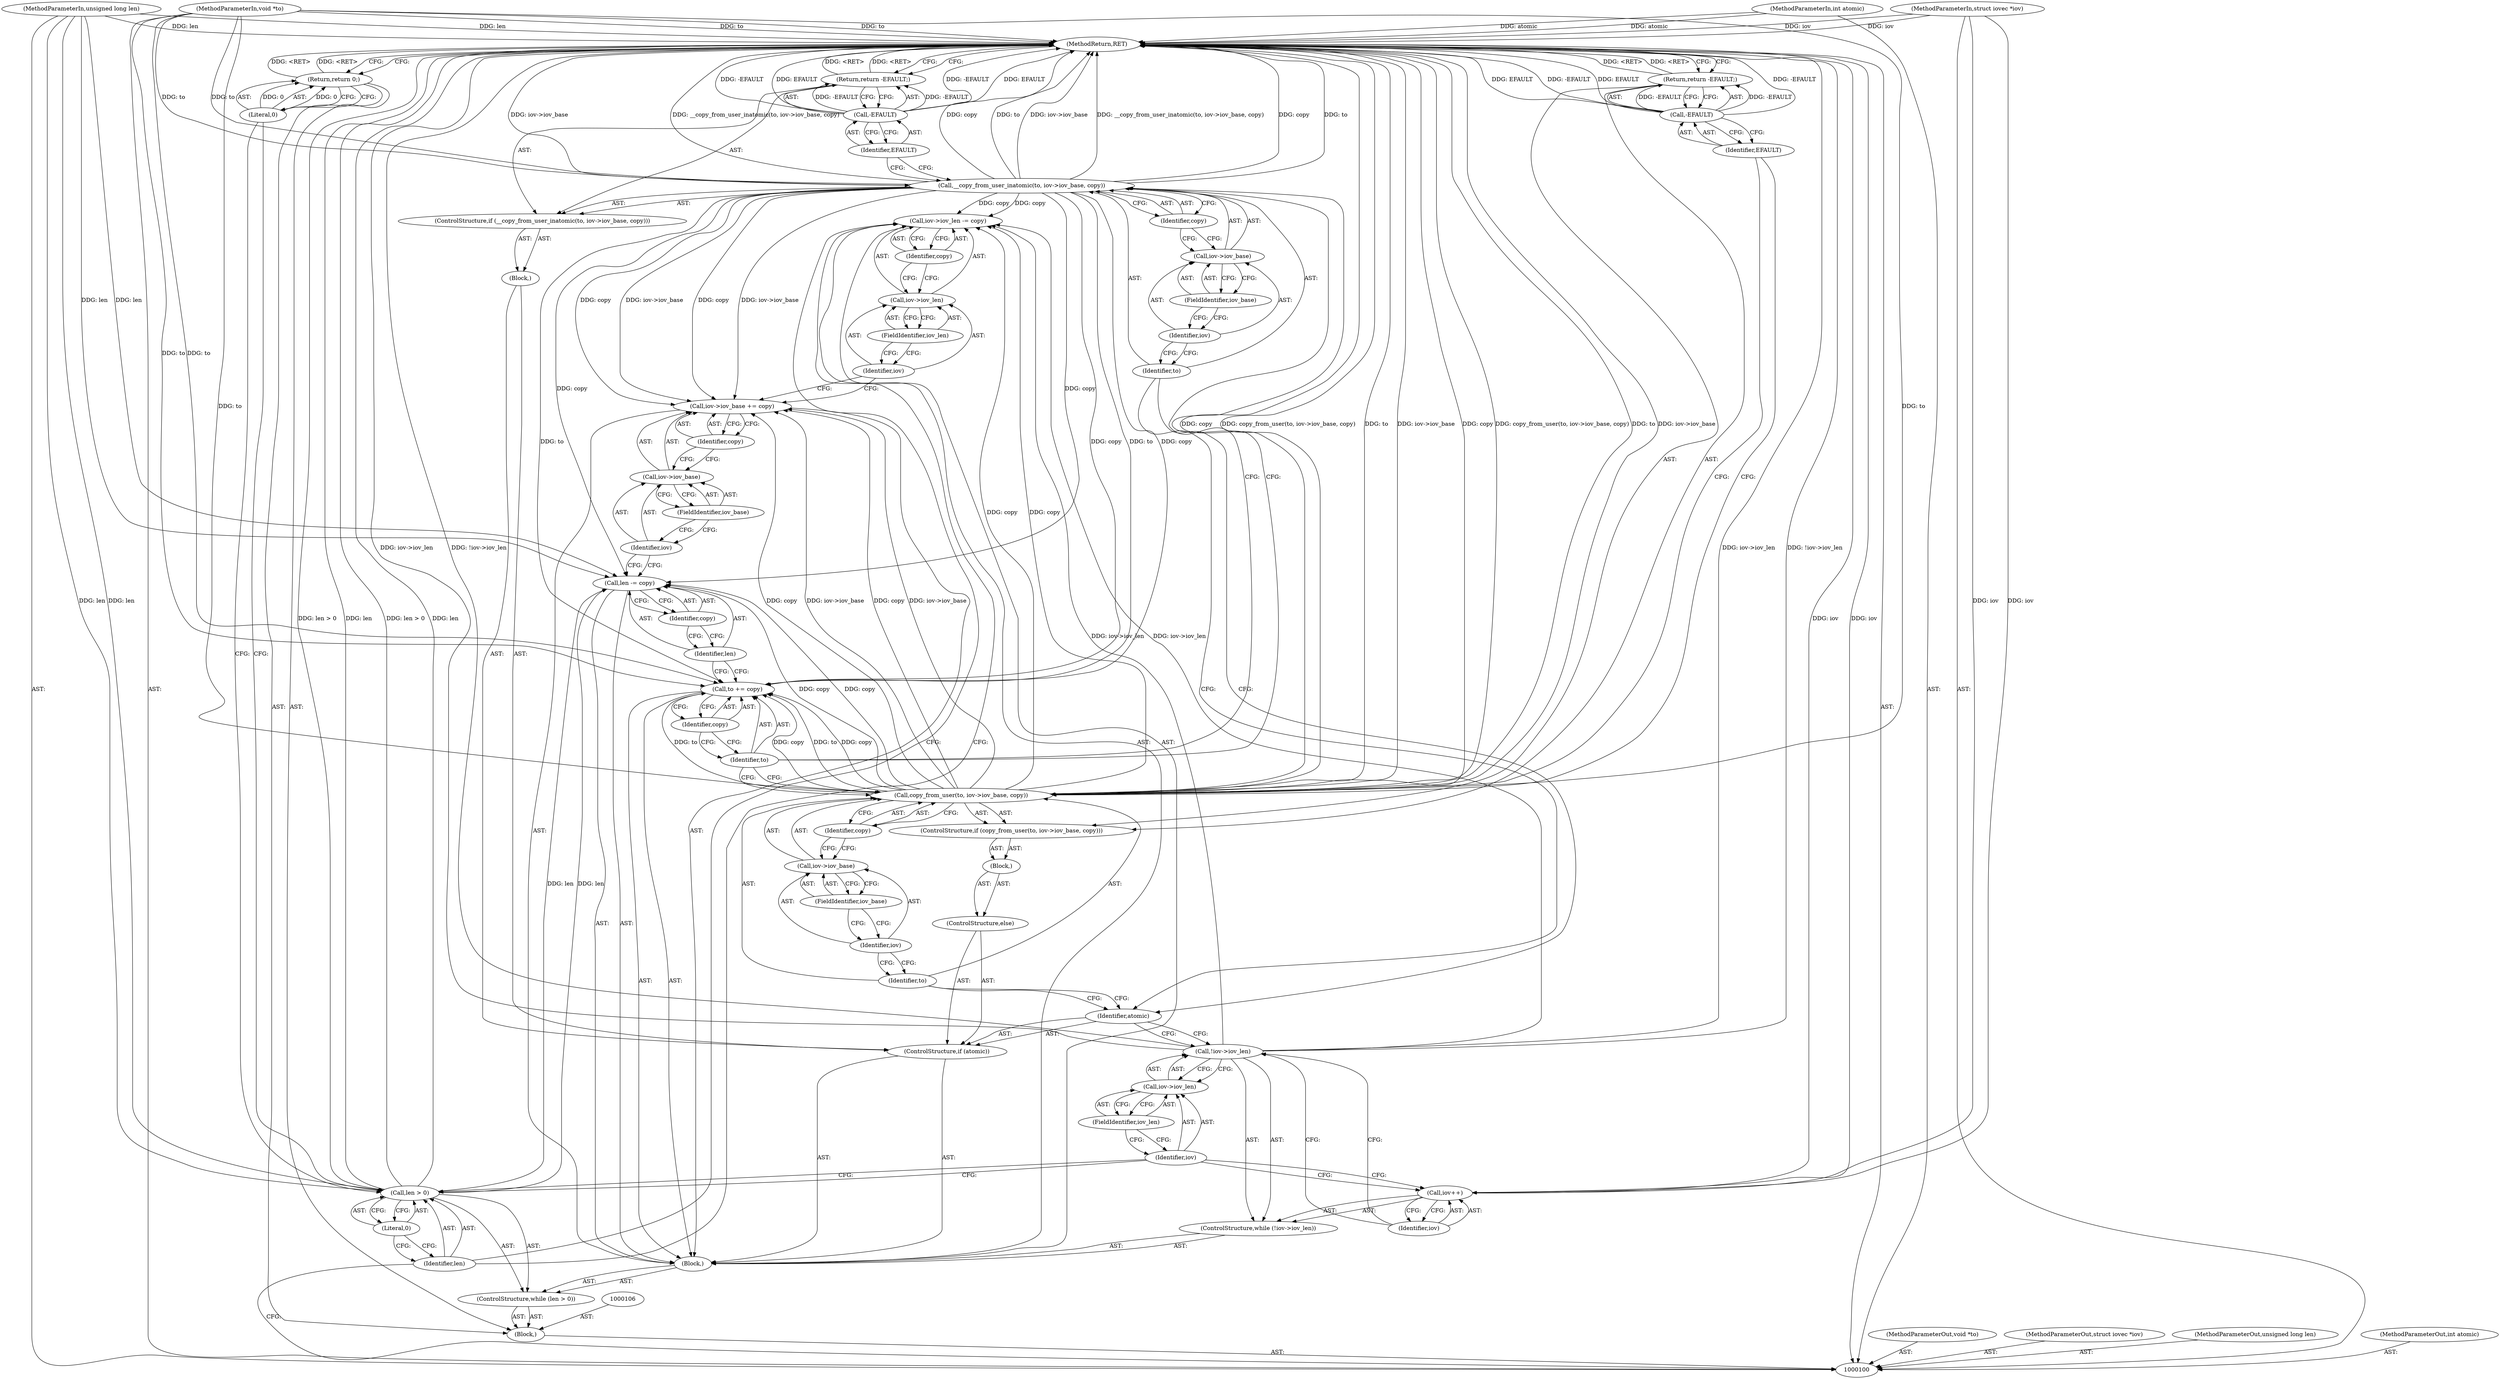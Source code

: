 digraph "1_linux_f0d1bec9d58d4c038d0ac958c9af82be6eb18045_0" {
"1000162" [label="(MethodReturn,RET)"];
"1000101" [label="(MethodParameterIn,void *to)"];
"1000214" [label="(MethodParameterOut,void *to)"];
"1000102" [label="(MethodParameterIn,struct iovec *iov)"];
"1000215" [label="(MethodParameterOut,struct iovec *iov)"];
"1000103" [label="(MethodParameterIn,unsigned long len)"];
"1000216" [label="(MethodParameterOut,unsigned long len)"];
"1000122" [label="(ControlStructure,if (__copy_from_user_inatomic(to, iov->iov_base, copy)))"];
"1000124" [label="(Identifier,to)"];
"1000125" [label="(Call,iov->iov_base)"];
"1000126" [label="(Identifier,iov)"];
"1000127" [label="(FieldIdentifier,iov_base)"];
"1000128" [label="(Identifier,copy)"];
"1000123" [label="(Call,__copy_from_user_inatomic(to, iov->iov_base, copy))"];
"1000130" [label="(Call,-EFAULT)"];
"1000131" [label="(Identifier,EFAULT)"];
"1000129" [label="(Return,return -EFAULT;)"];
"1000132" [label="(ControlStructure,else)"];
"1000133" [label="(Block,)"];
"1000136" [label="(Identifier,to)"];
"1000137" [label="(Call,iov->iov_base)"];
"1000138" [label="(Identifier,iov)"];
"1000134" [label="(ControlStructure,if (copy_from_user(to, iov->iov_base, copy)))"];
"1000139" [label="(FieldIdentifier,iov_base)"];
"1000140" [label="(Identifier,copy)"];
"1000135" [label="(Call,copy_from_user(to, iov->iov_base, copy))"];
"1000142" [label="(Call,-EFAULT)"];
"1000143" [label="(Identifier,EFAULT)"];
"1000141" [label="(Return,return -EFAULT;)"];
"1000144" [label="(Call,to += copy)"];
"1000145" [label="(Identifier,to)"];
"1000146" [label="(Identifier,copy)"];
"1000147" [label="(Call,len -= copy)"];
"1000148" [label="(Identifier,len)"];
"1000149" [label="(Identifier,copy)"];
"1000154" [label="(Identifier,copy)"];
"1000150" [label="(Call,iov->iov_base += copy)"];
"1000151" [label="(Call,iov->iov_base)"];
"1000152" [label="(Identifier,iov)"];
"1000153" [label="(FieldIdentifier,iov_base)"];
"1000159" [label="(Identifier,copy)"];
"1000155" [label="(Call,iov->iov_len -= copy)"];
"1000156" [label="(Call,iov->iov_len)"];
"1000157" [label="(Identifier,iov)"];
"1000158" [label="(FieldIdentifier,iov_len)"];
"1000104" [label="(MethodParameterIn,int atomic)"];
"1000217" [label="(MethodParameterOut,int atomic)"];
"1000160" [label="(Return,return 0;)"];
"1000161" [label="(Literal,0)"];
"1000105" [label="(Block,)"];
"1000107" [label="(ControlStructure,while (len > 0))"];
"1000110" [label="(Literal,0)"];
"1000111" [label="(Block,)"];
"1000108" [label="(Call,len > 0)"];
"1000109" [label="(Identifier,len)"];
"1000114" [label="(Call,iov->iov_len)"];
"1000115" [label="(Identifier,iov)"];
"1000116" [label="(FieldIdentifier,iov_len)"];
"1000112" [label="(ControlStructure,while (!iov->iov_len))"];
"1000113" [label="(Call,!iov->iov_len)"];
"1000117" [label="(Call,iov++)"];
"1000118" [label="(Identifier,iov)"];
"1000121" [label="(Block,)"];
"1000119" [label="(ControlStructure,if (atomic))"];
"1000120" [label="(Identifier,atomic)"];
"1000162" -> "1000100"  [label="AST: "];
"1000162" -> "1000129"  [label="CFG: "];
"1000162" -> "1000141"  [label="CFG: "];
"1000162" -> "1000160"  [label="CFG: "];
"1000130" -> "1000162"  [label="DDG: -EFAULT"];
"1000130" -> "1000162"  [label="DDG: EFAULT"];
"1000142" -> "1000162"  [label="DDG: -EFAULT"];
"1000142" -> "1000162"  [label="DDG: EFAULT"];
"1000123" -> "1000162"  [label="DDG: iov->iov_base"];
"1000123" -> "1000162"  [label="DDG: __copy_from_user_inatomic(to, iov->iov_base, copy)"];
"1000123" -> "1000162"  [label="DDG: copy"];
"1000123" -> "1000162"  [label="DDG: to"];
"1000108" -> "1000162"  [label="DDG: len > 0"];
"1000108" -> "1000162"  [label="DDG: len"];
"1000104" -> "1000162"  [label="DDG: atomic"];
"1000113" -> "1000162"  [label="DDG: iov->iov_len"];
"1000113" -> "1000162"  [label="DDG: !iov->iov_len"];
"1000135" -> "1000162"  [label="DDG: copy"];
"1000135" -> "1000162"  [label="DDG: copy_from_user(to, iov->iov_base, copy)"];
"1000135" -> "1000162"  [label="DDG: to"];
"1000135" -> "1000162"  [label="DDG: iov->iov_base"];
"1000103" -> "1000162"  [label="DDG: len"];
"1000117" -> "1000162"  [label="DDG: iov"];
"1000102" -> "1000162"  [label="DDG: iov"];
"1000101" -> "1000162"  [label="DDG: to"];
"1000129" -> "1000162"  [label="DDG: <RET>"];
"1000160" -> "1000162"  [label="DDG: <RET>"];
"1000141" -> "1000162"  [label="DDG: <RET>"];
"1000101" -> "1000100"  [label="AST: "];
"1000101" -> "1000162"  [label="DDG: to"];
"1000101" -> "1000123"  [label="DDG: to"];
"1000101" -> "1000135"  [label="DDG: to"];
"1000101" -> "1000144"  [label="DDG: to"];
"1000214" -> "1000100"  [label="AST: "];
"1000102" -> "1000100"  [label="AST: "];
"1000102" -> "1000162"  [label="DDG: iov"];
"1000102" -> "1000117"  [label="DDG: iov"];
"1000215" -> "1000100"  [label="AST: "];
"1000103" -> "1000100"  [label="AST: "];
"1000103" -> "1000162"  [label="DDG: len"];
"1000103" -> "1000108"  [label="DDG: len"];
"1000103" -> "1000147"  [label="DDG: len"];
"1000216" -> "1000100"  [label="AST: "];
"1000122" -> "1000121"  [label="AST: "];
"1000123" -> "1000122"  [label="AST: "];
"1000129" -> "1000122"  [label="AST: "];
"1000124" -> "1000123"  [label="AST: "];
"1000124" -> "1000120"  [label="CFG: "];
"1000126" -> "1000124"  [label="CFG: "];
"1000125" -> "1000123"  [label="AST: "];
"1000125" -> "1000127"  [label="CFG: "];
"1000126" -> "1000125"  [label="AST: "];
"1000127" -> "1000125"  [label="AST: "];
"1000128" -> "1000125"  [label="CFG: "];
"1000126" -> "1000125"  [label="AST: "];
"1000126" -> "1000124"  [label="CFG: "];
"1000127" -> "1000126"  [label="CFG: "];
"1000127" -> "1000125"  [label="AST: "];
"1000127" -> "1000126"  [label="CFG: "];
"1000125" -> "1000127"  [label="CFG: "];
"1000128" -> "1000123"  [label="AST: "];
"1000128" -> "1000125"  [label="CFG: "];
"1000123" -> "1000128"  [label="CFG: "];
"1000123" -> "1000122"  [label="AST: "];
"1000123" -> "1000128"  [label="CFG: "];
"1000124" -> "1000123"  [label="AST: "];
"1000125" -> "1000123"  [label="AST: "];
"1000128" -> "1000123"  [label="AST: "];
"1000131" -> "1000123"  [label="CFG: "];
"1000145" -> "1000123"  [label="CFG: "];
"1000123" -> "1000162"  [label="DDG: iov->iov_base"];
"1000123" -> "1000162"  [label="DDG: __copy_from_user_inatomic(to, iov->iov_base, copy)"];
"1000123" -> "1000162"  [label="DDG: copy"];
"1000123" -> "1000162"  [label="DDG: to"];
"1000101" -> "1000123"  [label="DDG: to"];
"1000123" -> "1000144"  [label="DDG: copy"];
"1000123" -> "1000144"  [label="DDG: to"];
"1000123" -> "1000147"  [label="DDG: copy"];
"1000123" -> "1000150"  [label="DDG: copy"];
"1000123" -> "1000150"  [label="DDG: iov->iov_base"];
"1000123" -> "1000155"  [label="DDG: copy"];
"1000130" -> "1000129"  [label="AST: "];
"1000130" -> "1000131"  [label="CFG: "];
"1000131" -> "1000130"  [label="AST: "];
"1000129" -> "1000130"  [label="CFG: "];
"1000130" -> "1000162"  [label="DDG: -EFAULT"];
"1000130" -> "1000162"  [label="DDG: EFAULT"];
"1000130" -> "1000129"  [label="DDG: -EFAULT"];
"1000131" -> "1000130"  [label="AST: "];
"1000131" -> "1000123"  [label="CFG: "];
"1000130" -> "1000131"  [label="CFG: "];
"1000129" -> "1000122"  [label="AST: "];
"1000129" -> "1000130"  [label="CFG: "];
"1000130" -> "1000129"  [label="AST: "];
"1000162" -> "1000129"  [label="CFG: "];
"1000129" -> "1000162"  [label="DDG: <RET>"];
"1000130" -> "1000129"  [label="DDG: -EFAULT"];
"1000132" -> "1000119"  [label="AST: "];
"1000133" -> "1000132"  [label="AST: "];
"1000133" -> "1000132"  [label="AST: "];
"1000134" -> "1000133"  [label="AST: "];
"1000136" -> "1000135"  [label="AST: "];
"1000136" -> "1000120"  [label="CFG: "];
"1000138" -> "1000136"  [label="CFG: "];
"1000137" -> "1000135"  [label="AST: "];
"1000137" -> "1000139"  [label="CFG: "];
"1000138" -> "1000137"  [label="AST: "];
"1000139" -> "1000137"  [label="AST: "];
"1000140" -> "1000137"  [label="CFG: "];
"1000138" -> "1000137"  [label="AST: "];
"1000138" -> "1000136"  [label="CFG: "];
"1000139" -> "1000138"  [label="CFG: "];
"1000134" -> "1000133"  [label="AST: "];
"1000135" -> "1000134"  [label="AST: "];
"1000141" -> "1000134"  [label="AST: "];
"1000139" -> "1000137"  [label="AST: "];
"1000139" -> "1000138"  [label="CFG: "];
"1000137" -> "1000139"  [label="CFG: "];
"1000140" -> "1000135"  [label="AST: "];
"1000140" -> "1000137"  [label="CFG: "];
"1000135" -> "1000140"  [label="CFG: "];
"1000135" -> "1000134"  [label="AST: "];
"1000135" -> "1000140"  [label="CFG: "];
"1000136" -> "1000135"  [label="AST: "];
"1000137" -> "1000135"  [label="AST: "];
"1000140" -> "1000135"  [label="AST: "];
"1000143" -> "1000135"  [label="CFG: "];
"1000145" -> "1000135"  [label="CFG: "];
"1000135" -> "1000162"  [label="DDG: copy"];
"1000135" -> "1000162"  [label="DDG: copy_from_user(to, iov->iov_base, copy)"];
"1000135" -> "1000162"  [label="DDG: to"];
"1000135" -> "1000162"  [label="DDG: iov->iov_base"];
"1000101" -> "1000135"  [label="DDG: to"];
"1000135" -> "1000144"  [label="DDG: copy"];
"1000135" -> "1000144"  [label="DDG: to"];
"1000135" -> "1000147"  [label="DDG: copy"];
"1000135" -> "1000150"  [label="DDG: copy"];
"1000135" -> "1000150"  [label="DDG: iov->iov_base"];
"1000135" -> "1000155"  [label="DDG: copy"];
"1000142" -> "1000141"  [label="AST: "];
"1000142" -> "1000143"  [label="CFG: "];
"1000143" -> "1000142"  [label="AST: "];
"1000141" -> "1000142"  [label="CFG: "];
"1000142" -> "1000162"  [label="DDG: -EFAULT"];
"1000142" -> "1000162"  [label="DDG: EFAULT"];
"1000142" -> "1000141"  [label="DDG: -EFAULT"];
"1000143" -> "1000142"  [label="AST: "];
"1000143" -> "1000135"  [label="CFG: "];
"1000142" -> "1000143"  [label="CFG: "];
"1000141" -> "1000134"  [label="AST: "];
"1000141" -> "1000142"  [label="CFG: "];
"1000142" -> "1000141"  [label="AST: "];
"1000162" -> "1000141"  [label="CFG: "];
"1000141" -> "1000162"  [label="DDG: <RET>"];
"1000142" -> "1000141"  [label="DDG: -EFAULT"];
"1000144" -> "1000111"  [label="AST: "];
"1000144" -> "1000146"  [label="CFG: "];
"1000145" -> "1000144"  [label="AST: "];
"1000146" -> "1000144"  [label="AST: "];
"1000148" -> "1000144"  [label="CFG: "];
"1000135" -> "1000144"  [label="DDG: copy"];
"1000135" -> "1000144"  [label="DDG: to"];
"1000123" -> "1000144"  [label="DDG: copy"];
"1000123" -> "1000144"  [label="DDG: to"];
"1000101" -> "1000144"  [label="DDG: to"];
"1000145" -> "1000144"  [label="AST: "];
"1000145" -> "1000123"  [label="CFG: "];
"1000145" -> "1000135"  [label="CFG: "];
"1000146" -> "1000145"  [label="CFG: "];
"1000146" -> "1000144"  [label="AST: "];
"1000146" -> "1000145"  [label="CFG: "];
"1000144" -> "1000146"  [label="CFG: "];
"1000147" -> "1000111"  [label="AST: "];
"1000147" -> "1000149"  [label="CFG: "];
"1000148" -> "1000147"  [label="AST: "];
"1000149" -> "1000147"  [label="AST: "];
"1000152" -> "1000147"  [label="CFG: "];
"1000135" -> "1000147"  [label="DDG: copy"];
"1000123" -> "1000147"  [label="DDG: copy"];
"1000108" -> "1000147"  [label="DDG: len"];
"1000103" -> "1000147"  [label="DDG: len"];
"1000148" -> "1000147"  [label="AST: "];
"1000148" -> "1000144"  [label="CFG: "];
"1000149" -> "1000148"  [label="CFG: "];
"1000149" -> "1000147"  [label="AST: "];
"1000149" -> "1000148"  [label="CFG: "];
"1000147" -> "1000149"  [label="CFG: "];
"1000154" -> "1000150"  [label="AST: "];
"1000154" -> "1000151"  [label="CFG: "];
"1000150" -> "1000154"  [label="CFG: "];
"1000150" -> "1000111"  [label="AST: "];
"1000150" -> "1000154"  [label="CFG: "];
"1000151" -> "1000150"  [label="AST: "];
"1000154" -> "1000150"  [label="AST: "];
"1000157" -> "1000150"  [label="CFG: "];
"1000135" -> "1000150"  [label="DDG: copy"];
"1000135" -> "1000150"  [label="DDG: iov->iov_base"];
"1000123" -> "1000150"  [label="DDG: copy"];
"1000123" -> "1000150"  [label="DDG: iov->iov_base"];
"1000151" -> "1000150"  [label="AST: "];
"1000151" -> "1000153"  [label="CFG: "];
"1000152" -> "1000151"  [label="AST: "];
"1000153" -> "1000151"  [label="AST: "];
"1000154" -> "1000151"  [label="CFG: "];
"1000152" -> "1000151"  [label="AST: "];
"1000152" -> "1000147"  [label="CFG: "];
"1000153" -> "1000152"  [label="CFG: "];
"1000153" -> "1000151"  [label="AST: "];
"1000153" -> "1000152"  [label="CFG: "];
"1000151" -> "1000153"  [label="CFG: "];
"1000159" -> "1000155"  [label="AST: "];
"1000159" -> "1000156"  [label="CFG: "];
"1000155" -> "1000159"  [label="CFG: "];
"1000155" -> "1000111"  [label="AST: "];
"1000155" -> "1000159"  [label="CFG: "];
"1000156" -> "1000155"  [label="AST: "];
"1000159" -> "1000155"  [label="AST: "];
"1000109" -> "1000155"  [label="CFG: "];
"1000135" -> "1000155"  [label="DDG: copy"];
"1000123" -> "1000155"  [label="DDG: copy"];
"1000113" -> "1000155"  [label="DDG: iov->iov_len"];
"1000156" -> "1000155"  [label="AST: "];
"1000156" -> "1000158"  [label="CFG: "];
"1000157" -> "1000156"  [label="AST: "];
"1000158" -> "1000156"  [label="AST: "];
"1000159" -> "1000156"  [label="CFG: "];
"1000157" -> "1000156"  [label="AST: "];
"1000157" -> "1000150"  [label="CFG: "];
"1000158" -> "1000157"  [label="CFG: "];
"1000158" -> "1000156"  [label="AST: "];
"1000158" -> "1000157"  [label="CFG: "];
"1000156" -> "1000158"  [label="CFG: "];
"1000104" -> "1000100"  [label="AST: "];
"1000104" -> "1000162"  [label="DDG: atomic"];
"1000217" -> "1000100"  [label="AST: "];
"1000160" -> "1000105"  [label="AST: "];
"1000160" -> "1000161"  [label="CFG: "];
"1000161" -> "1000160"  [label="AST: "];
"1000162" -> "1000160"  [label="CFG: "];
"1000160" -> "1000162"  [label="DDG: <RET>"];
"1000161" -> "1000160"  [label="DDG: 0"];
"1000161" -> "1000160"  [label="AST: "];
"1000161" -> "1000108"  [label="CFG: "];
"1000160" -> "1000161"  [label="CFG: "];
"1000161" -> "1000160"  [label="DDG: 0"];
"1000105" -> "1000100"  [label="AST: "];
"1000106" -> "1000105"  [label="AST: "];
"1000107" -> "1000105"  [label="AST: "];
"1000160" -> "1000105"  [label="AST: "];
"1000107" -> "1000105"  [label="AST: "];
"1000108" -> "1000107"  [label="AST: "];
"1000111" -> "1000107"  [label="AST: "];
"1000110" -> "1000108"  [label="AST: "];
"1000110" -> "1000109"  [label="CFG: "];
"1000108" -> "1000110"  [label="CFG: "];
"1000111" -> "1000107"  [label="AST: "];
"1000112" -> "1000111"  [label="AST: "];
"1000119" -> "1000111"  [label="AST: "];
"1000144" -> "1000111"  [label="AST: "];
"1000147" -> "1000111"  [label="AST: "];
"1000150" -> "1000111"  [label="AST: "];
"1000155" -> "1000111"  [label="AST: "];
"1000108" -> "1000107"  [label="AST: "];
"1000108" -> "1000110"  [label="CFG: "];
"1000109" -> "1000108"  [label="AST: "];
"1000110" -> "1000108"  [label="AST: "];
"1000115" -> "1000108"  [label="CFG: "];
"1000161" -> "1000108"  [label="CFG: "];
"1000108" -> "1000162"  [label="DDG: len > 0"];
"1000108" -> "1000162"  [label="DDG: len"];
"1000103" -> "1000108"  [label="DDG: len"];
"1000108" -> "1000147"  [label="DDG: len"];
"1000109" -> "1000108"  [label="AST: "];
"1000109" -> "1000155"  [label="CFG: "];
"1000109" -> "1000100"  [label="CFG: "];
"1000110" -> "1000109"  [label="CFG: "];
"1000114" -> "1000113"  [label="AST: "];
"1000114" -> "1000116"  [label="CFG: "];
"1000115" -> "1000114"  [label="AST: "];
"1000116" -> "1000114"  [label="AST: "];
"1000113" -> "1000114"  [label="CFG: "];
"1000115" -> "1000114"  [label="AST: "];
"1000115" -> "1000108"  [label="CFG: "];
"1000115" -> "1000117"  [label="CFG: "];
"1000116" -> "1000115"  [label="CFG: "];
"1000116" -> "1000114"  [label="AST: "];
"1000116" -> "1000115"  [label="CFG: "];
"1000114" -> "1000116"  [label="CFG: "];
"1000112" -> "1000111"  [label="AST: "];
"1000113" -> "1000112"  [label="AST: "];
"1000117" -> "1000112"  [label="AST: "];
"1000113" -> "1000112"  [label="AST: "];
"1000113" -> "1000114"  [label="CFG: "];
"1000114" -> "1000113"  [label="AST: "];
"1000118" -> "1000113"  [label="CFG: "];
"1000120" -> "1000113"  [label="CFG: "];
"1000113" -> "1000162"  [label="DDG: iov->iov_len"];
"1000113" -> "1000162"  [label="DDG: !iov->iov_len"];
"1000113" -> "1000155"  [label="DDG: iov->iov_len"];
"1000117" -> "1000112"  [label="AST: "];
"1000117" -> "1000118"  [label="CFG: "];
"1000118" -> "1000117"  [label="AST: "];
"1000115" -> "1000117"  [label="CFG: "];
"1000117" -> "1000162"  [label="DDG: iov"];
"1000102" -> "1000117"  [label="DDG: iov"];
"1000118" -> "1000117"  [label="AST: "];
"1000118" -> "1000113"  [label="CFG: "];
"1000117" -> "1000118"  [label="CFG: "];
"1000121" -> "1000119"  [label="AST: "];
"1000122" -> "1000121"  [label="AST: "];
"1000119" -> "1000111"  [label="AST: "];
"1000120" -> "1000119"  [label="AST: "];
"1000121" -> "1000119"  [label="AST: "];
"1000132" -> "1000119"  [label="AST: "];
"1000120" -> "1000119"  [label="AST: "];
"1000120" -> "1000113"  [label="CFG: "];
"1000124" -> "1000120"  [label="CFG: "];
"1000136" -> "1000120"  [label="CFG: "];
}
